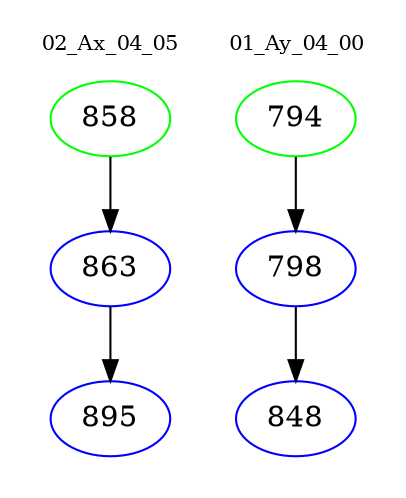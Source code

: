 digraph{
subgraph cluster_0 {
color = white
label = "02_Ax_04_05";
fontsize=10;
T0_858 [label="858", color="green"]
T0_858 -> T0_863 [color="black"]
T0_863 [label="863", color="blue"]
T0_863 -> T0_895 [color="black"]
T0_895 [label="895", color="blue"]
}
subgraph cluster_1 {
color = white
label = "01_Ay_04_00";
fontsize=10;
T1_794 [label="794", color="green"]
T1_794 -> T1_798 [color="black"]
T1_798 [label="798", color="blue"]
T1_798 -> T1_848 [color="black"]
T1_848 [label="848", color="blue"]
}
}
